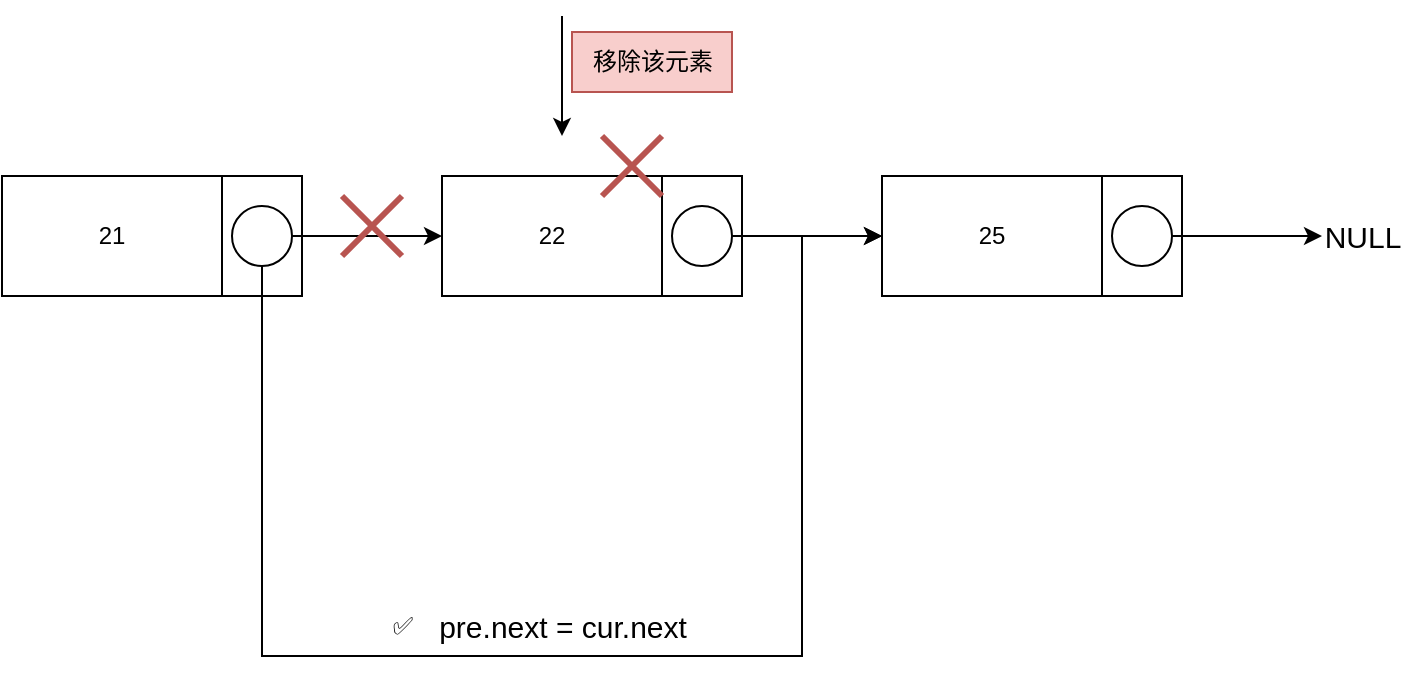 <mxfile version="24.4.8" type="github">
  <diagram name="第 1 页" id="wWjbk6wUaq27b7PUXzs3">
    <mxGraphModel dx="1434" dy="698" grid="1" gridSize="10" guides="1" tooltips="1" connect="1" arrows="1" fold="1" page="1" pageScale="1" pageWidth="827" pageHeight="1169" math="0" shadow="0">
      <root>
        <mxCell id="0" />
        <mxCell id="1" parent="0" />
        <mxCell id="oXSSAVvk6hBoCH4NLZs7-1" value="21" style="rounded=0;whiteSpace=wrap;html=1;" vertex="1" parent="1">
          <mxGeometry x="140" y="260" width="110" height="60" as="geometry" />
        </mxCell>
        <mxCell id="oXSSAVvk6hBoCH4NLZs7-2" value="" style="rounded=0;whiteSpace=wrap;html=1;" vertex="1" parent="1">
          <mxGeometry x="250" y="260" width="40" height="60" as="geometry" />
        </mxCell>
        <mxCell id="oXSSAVvk6hBoCH4NLZs7-3" style="edgeStyle=orthogonalEdgeStyle;rounded=0;orthogonalLoop=1;jettySize=auto;html=1;" edge="1" source="oXSSAVvk6hBoCH4NLZs7-4" parent="1" target="oXSSAVvk6hBoCH4NLZs7-5">
          <mxGeometry relative="1" as="geometry">
            <mxPoint x="360" y="290" as="targetPoint" />
          </mxGeometry>
        </mxCell>
        <mxCell id="oXSSAVvk6hBoCH4NLZs7-19" style="edgeStyle=orthogonalEdgeStyle;rounded=0;orthogonalLoop=1;jettySize=auto;html=1;entryX=0;entryY=0.5;entryDx=0;entryDy=0;" edge="1" parent="1" source="oXSSAVvk6hBoCH4NLZs7-4" target="oXSSAVvk6hBoCH4NLZs7-9">
          <mxGeometry relative="1" as="geometry">
            <Array as="points">
              <mxPoint x="270" y="500" />
              <mxPoint x="540" y="500" />
              <mxPoint x="540" y="290" />
            </Array>
          </mxGeometry>
        </mxCell>
        <mxCell id="oXSSAVvk6hBoCH4NLZs7-4" value="" style="verticalLabelPosition=bottom;verticalAlign=top;html=1;shape=mxgraph.flowchart.on-page_reference;" vertex="1" parent="1">
          <mxGeometry x="255" y="275" width="30" height="30" as="geometry" />
        </mxCell>
        <mxCell id="oXSSAVvk6hBoCH4NLZs7-5" value="22" style="rounded=0;whiteSpace=wrap;html=1;" vertex="1" parent="1">
          <mxGeometry x="360" y="260" width="110" height="60" as="geometry" />
        </mxCell>
        <mxCell id="oXSSAVvk6hBoCH4NLZs7-6" value="" style="rounded=0;whiteSpace=wrap;html=1;" vertex="1" parent="1">
          <mxGeometry x="470" y="260" width="40" height="60" as="geometry" />
        </mxCell>
        <mxCell id="oXSSAVvk6hBoCH4NLZs7-7" style="edgeStyle=orthogonalEdgeStyle;rounded=0;orthogonalLoop=1;jettySize=auto;html=1;" edge="1" source="oXSSAVvk6hBoCH4NLZs7-8" parent="1">
          <mxGeometry relative="1" as="geometry">
            <mxPoint x="580" y="290" as="targetPoint" />
          </mxGeometry>
        </mxCell>
        <mxCell id="oXSSAVvk6hBoCH4NLZs7-8" value="" style="verticalLabelPosition=bottom;verticalAlign=top;html=1;shape=mxgraph.flowchart.on-page_reference;" vertex="1" parent="1">
          <mxGeometry x="475" y="275" width="30" height="30" as="geometry" />
        </mxCell>
        <mxCell id="oXSSAVvk6hBoCH4NLZs7-9" value="25" style="rounded=0;whiteSpace=wrap;html=1;" vertex="1" parent="1">
          <mxGeometry x="580" y="260" width="110" height="60" as="geometry" />
        </mxCell>
        <mxCell id="oXSSAVvk6hBoCH4NLZs7-10" value="" style="rounded=0;whiteSpace=wrap;html=1;" vertex="1" parent="1">
          <mxGeometry x="690" y="260" width="40" height="60" as="geometry" />
        </mxCell>
        <mxCell id="oXSSAVvk6hBoCH4NLZs7-11" style="edgeStyle=orthogonalEdgeStyle;rounded=0;orthogonalLoop=1;jettySize=auto;html=1;" edge="1" source="oXSSAVvk6hBoCH4NLZs7-12" parent="1">
          <mxGeometry relative="1" as="geometry">
            <mxPoint x="800" y="290" as="targetPoint" />
          </mxGeometry>
        </mxCell>
        <mxCell id="oXSSAVvk6hBoCH4NLZs7-12" value="" style="verticalLabelPosition=bottom;verticalAlign=top;html=1;shape=mxgraph.flowchart.on-page_reference;" vertex="1" parent="1">
          <mxGeometry x="695" y="275" width="30" height="30" as="geometry" />
        </mxCell>
        <mxCell id="oXSSAVvk6hBoCH4NLZs7-13" value="NULL" style="text;html=1;align=center;verticalAlign=middle;resizable=0;points=[];autosize=1;strokeColor=none;fillColor=none;fontSize=15;" vertex="1" parent="1">
          <mxGeometry x="790" y="275" width="60" height="30" as="geometry" />
        </mxCell>
        <mxCell id="oXSSAVvk6hBoCH4NLZs7-16" value="" style="endArrow=classic;html=1;rounded=0;" edge="1" parent="1">
          <mxGeometry width="50" height="50" relative="1" as="geometry">
            <mxPoint x="420" y="180" as="sourcePoint" />
            <mxPoint x="420" y="240" as="targetPoint" />
          </mxGeometry>
        </mxCell>
        <mxCell id="oXSSAVvk6hBoCH4NLZs7-17" value="移除该元素" style="text;html=1;align=center;verticalAlign=middle;resizable=0;points=[];autosize=1;strokeColor=#b85450;fillColor=#f8cecc;" vertex="1" parent="1">
          <mxGeometry x="425" y="188" width="80" height="30" as="geometry" />
        </mxCell>
        <mxCell id="oXSSAVvk6hBoCH4NLZs7-18" value="" style="shape=umlDestroy;whiteSpace=wrap;html=1;strokeWidth=3;targetShapes=umlLifeline;fillColor=#f8cecc;strokeColor=#b85450;" vertex="1" parent="1">
          <mxGeometry x="310" y="270" width="30" height="30" as="geometry" />
        </mxCell>
        <mxCell id="oXSSAVvk6hBoCH4NLZs7-20" value="✅" style="text;html=1;align=center;verticalAlign=middle;resizable=0;points=[];autosize=1;strokeColor=none;fillColor=none;" vertex="1" parent="1">
          <mxGeometry x="320" y="470" width="40" height="30" as="geometry" />
        </mxCell>
        <mxCell id="oXSSAVvk6hBoCH4NLZs7-21" value="&lt;font style=&quot;font-size: 15px;&quot;&gt;pre.next = cur.next&lt;/font&gt;" style="text;html=1;align=center;verticalAlign=middle;resizable=0;points=[];autosize=1;strokeColor=none;fillColor=none;" vertex="1" parent="1">
          <mxGeometry x="350" y="470" width="140" height="30" as="geometry" />
        </mxCell>
        <mxCell id="oXSSAVvk6hBoCH4NLZs7-22" value="" style="shape=umlDestroy;whiteSpace=wrap;html=1;strokeWidth=3;targetShapes=umlLifeline;fillColor=#f8cecc;strokeColor=#b85450;" vertex="1" parent="1">
          <mxGeometry x="440" y="240" width="30" height="30" as="geometry" />
        </mxCell>
      </root>
    </mxGraphModel>
  </diagram>
</mxfile>
